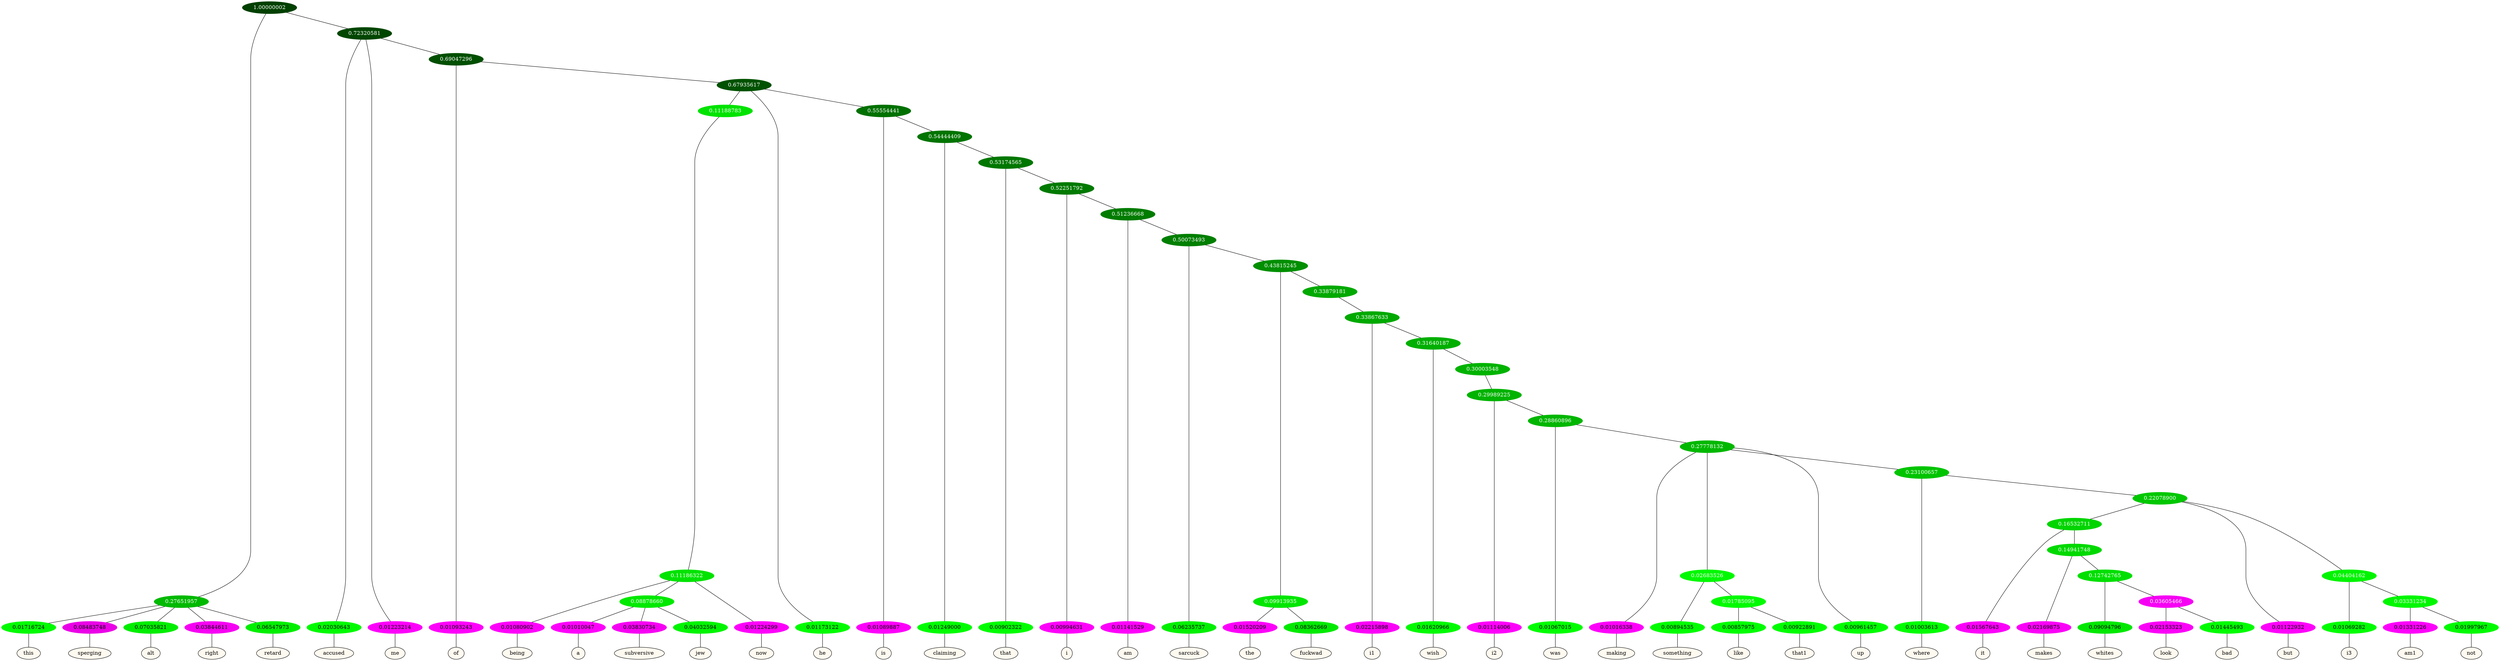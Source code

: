 graph {
	node [format=png height=0.15 nodesep=0.001 ordering=out overlap=prism overlap_scaling=0.01 ranksep=0.001 ratio=0.2 style=filled width=0.15]
	{
		rank=same
		a_w_3 [label=this color=black fillcolor=floralwhite style="filled,solid"]
		a_w_4 [label=sperging color=black fillcolor=floralwhite style="filled,solid"]
		a_w_5 [label=alt color=black fillcolor=floralwhite style="filled,solid"]
		a_w_6 [label=right color=black fillcolor=floralwhite style="filled,solid"]
		a_w_7 [label=retard color=black fillcolor=floralwhite style="filled,solid"]
		a_w_8 [label=accused color=black fillcolor=floralwhite style="filled,solid"]
		a_w_9 [label=me color=black fillcolor=floralwhite style="filled,solid"]
		a_w_11 [label=of color=black fillcolor=floralwhite style="filled,solid"]
		a_w_19 [label=being color=black fillcolor=floralwhite style="filled,solid"]
		a_w_24 [label=a color=black fillcolor=floralwhite style="filled,solid"]
		a_w_25 [label=subversive color=black fillcolor=floralwhite style="filled,solid"]
		a_w_26 [label=jew color=black fillcolor=floralwhite style="filled,solid"]
		a_w_21 [label=now color=black fillcolor=floralwhite style="filled,solid"]
		a_w_14 [label=he color=black fillcolor=floralwhite style="filled,solid"]
		a_w_17 [label=is color=black fillcolor=floralwhite style="filled,solid"]
		a_w_22 [label=claiming color=black fillcolor=floralwhite style="filled,solid"]
		a_w_27 [label=that color=black fillcolor=floralwhite style="filled,solid"]
		a_w_29 [label=i color=black fillcolor=floralwhite style="filled,solid"]
		a_w_31 [label=am color=black fillcolor=floralwhite style="filled,solid"]
		a_w_33 [label=sarcuck color=black fillcolor=floralwhite style="filled,solid"]
		a_w_37 [label=the color=black fillcolor=floralwhite style="filled,solid"]
		a_w_38 [label=fuckwad color=black fillcolor=floralwhite style="filled,solid"]
		a_w_40 [label=i1 color=black fillcolor=floralwhite style="filled,solid"]
		a_w_42 [label=wish color=black fillcolor=floralwhite style="filled,solid"]
		a_w_45 [label=i2 color=black fillcolor=floralwhite style="filled,solid"]
		a_w_47 [label=was color=black fillcolor=floralwhite style="filled,solid"]
		a_w_49 [label=making color=black fillcolor=floralwhite style="filled,solid"]
		a_w_53 [label=something color=black fillcolor=floralwhite style="filled,solid"]
		a_w_57 [label=like color=black fillcolor=floralwhite style="filled,solid"]
		a_w_58 [label=that1 color=black fillcolor=floralwhite style="filled,solid"]
		a_w_51 [label=up color=black fillcolor=floralwhite style="filled,solid"]
		a_w_55 [label=where color=black fillcolor=floralwhite style="filled,solid"]
		a_w_62 [label=it color=black fillcolor=floralwhite style="filled,solid"]
		a_w_66 [label=makes color=black fillcolor=floralwhite style="filled,solid"]
		a_w_70 [label=whites color=black fillcolor=floralwhite style="filled,solid"]
		a_w_72 [label=look color=black fillcolor=floralwhite style="filled,solid"]
		a_w_73 [label=bad color=black fillcolor=floralwhite style="filled,solid"]
		a_w_60 [label=but color=black fillcolor=floralwhite style="filled,solid"]
		a_w_64 [label=i3 color=black fillcolor=floralwhite style="filled,solid"]
		a_w_68 [label=am1 color=black fillcolor=floralwhite style="filled,solid"]
		a_w_69 [label=not color=black fillcolor=floralwhite style="filled,solid"]
	}
	a_n_3 -- a_w_3
	a_n_4 -- a_w_4
	a_n_5 -- a_w_5
	a_n_6 -- a_w_6
	a_n_7 -- a_w_7
	a_n_8 -- a_w_8
	a_n_9 -- a_w_9
	a_n_11 -- a_w_11
	a_n_19 -- a_w_19
	a_n_24 -- a_w_24
	a_n_25 -- a_w_25
	a_n_26 -- a_w_26
	a_n_21 -- a_w_21
	a_n_14 -- a_w_14
	a_n_17 -- a_w_17
	a_n_22 -- a_w_22
	a_n_27 -- a_w_27
	a_n_29 -- a_w_29
	a_n_31 -- a_w_31
	a_n_33 -- a_w_33
	a_n_37 -- a_w_37
	a_n_38 -- a_w_38
	a_n_40 -- a_w_40
	a_n_42 -- a_w_42
	a_n_45 -- a_w_45
	a_n_47 -- a_w_47
	a_n_49 -- a_w_49
	a_n_53 -- a_w_53
	a_n_57 -- a_w_57
	a_n_58 -- a_w_58
	a_n_51 -- a_w_51
	a_n_55 -- a_w_55
	a_n_62 -- a_w_62
	a_n_66 -- a_w_66
	a_n_70 -- a_w_70
	a_n_72 -- a_w_72
	a_n_73 -- a_w_73
	a_n_60 -- a_w_60
	a_n_64 -- a_w_64
	a_n_68 -- a_w_68
	a_n_69 -- a_w_69
	{
		rank=same
		a_n_3 [label=0.01716724 color="0.334 1.000 0.983" fontcolor=black]
		a_n_4 [label=0.08483748 color="0.835 1.000 0.915" fontcolor=black]
		a_n_5 [label=0.07035821 color="0.334 1.000 0.930" fontcolor=black]
		a_n_6 [label=0.03844611 color="0.835 1.000 0.962" fontcolor=black]
		a_n_7 [label=0.06547973 color="0.334 1.000 0.935" fontcolor=black]
		a_n_8 [label=0.02030643 color="0.334 1.000 0.980" fontcolor=black]
		a_n_9 [label=0.01223214 color="0.835 1.000 0.988" fontcolor=black]
		a_n_11 [label=0.01093243 color="0.835 1.000 0.989" fontcolor=black]
		a_n_19 [label=0.01080902 color="0.835 1.000 0.989" fontcolor=black]
		a_n_24 [label=0.01010047 color="0.835 1.000 0.990" fontcolor=black]
		a_n_25 [label=0.03830734 color="0.835 1.000 0.962" fontcolor=black]
		a_n_26 [label=0.04032594 color="0.334 1.000 0.960" fontcolor=black]
		a_n_21 [label=0.01224299 color="0.835 1.000 0.988" fontcolor=black]
		a_n_14 [label=0.01173122 color="0.334 1.000 0.988" fontcolor=black]
		a_n_17 [label=0.01089887 color="0.835 1.000 0.989" fontcolor=black]
		a_n_22 [label=0.01249000 color="0.334 1.000 0.988" fontcolor=black]
		a_n_27 [label=0.00902322 color="0.334 1.000 0.991" fontcolor=black]
		a_n_29 [label=0.00994631 color="0.835 1.000 0.990" fontcolor=black]
		a_n_31 [label=0.01141529 color="0.835 1.000 0.989" fontcolor=black]
		a_n_33 [label=0.06235737 color="0.334 1.000 0.938" fontcolor=black]
		a_n_37 [label=0.01520209 color="0.835 1.000 0.985" fontcolor=black]
		a_n_38 [label=0.08362669 color="0.334 1.000 0.916" fontcolor=black]
		a_n_40 [label=0.02215898 color="0.835 1.000 0.978" fontcolor=black]
		a_n_42 [label=0.01620966 color="0.334 1.000 0.984" fontcolor=black]
		a_n_45 [label=0.01114006 color="0.835 1.000 0.989" fontcolor=black]
		a_n_47 [label=0.01067015 color="0.334 1.000 0.989" fontcolor=black]
		a_n_49 [label=0.01016338 color="0.835 1.000 0.990" fontcolor=black]
		a_n_53 [label=0.00894535 color="0.334 1.000 0.991" fontcolor=black]
		a_n_57 [label=0.00857975 color="0.334 1.000 0.991" fontcolor=black]
		a_n_58 [label=0.00922891 color="0.334 1.000 0.991" fontcolor=black]
		a_n_51 [label=0.00961457 color="0.334 1.000 0.990" fontcolor=black]
		a_n_55 [label=0.01003613 color="0.334 1.000 0.990" fontcolor=black]
		a_n_62 [label=0.01567643 color="0.835 1.000 0.984" fontcolor=black]
		a_n_66 [label=0.02169875 color="0.835 1.000 0.978" fontcolor=black]
		a_n_70 [label=0.09094796 color="0.334 1.000 0.909" fontcolor=black]
		a_n_72 [label=0.02153323 color="0.835 1.000 0.978" fontcolor=black]
		a_n_73 [label=0.01445493 color="0.334 1.000 0.986" fontcolor=black]
		a_n_60 [label=0.01122932 color="0.835 1.000 0.989" fontcolor=black]
		a_n_64 [label=0.01069282 color="0.334 1.000 0.989" fontcolor=black]
		a_n_68 [label=0.01331226 color="0.835 1.000 0.987" fontcolor=black]
		a_n_69 [label=0.01997967 color="0.334 1.000 0.980" fontcolor=black]
	}
	a_n_0 [label=1.00000002 color="0.334 1.000 0.250" fontcolor=grey99]
	a_n_1 [label=0.27651957 color="0.334 1.000 0.723" fontcolor=grey99]
	a_n_0 -- a_n_1
	a_n_2 [label=0.72320581 color="0.334 1.000 0.277" fontcolor=grey99]
	a_n_0 -- a_n_2
	a_n_1 -- a_n_3
	a_n_1 -- a_n_4
	a_n_1 -- a_n_5
	a_n_1 -- a_n_6
	a_n_1 -- a_n_7
	a_n_2 -- a_n_8
	a_n_2 -- a_n_9
	a_n_10 [label=0.69047296 color="0.334 1.000 0.310" fontcolor=grey99]
	a_n_2 -- a_n_10
	a_n_10 -- a_n_11
	a_n_12 [label=0.67935617 color="0.334 1.000 0.321" fontcolor=grey99]
	a_n_10 -- a_n_12
	a_n_13 [label=0.11188783 color="0.334 1.000 0.888" fontcolor=grey99]
	a_n_12 -- a_n_13
	a_n_12 -- a_n_14
	a_n_15 [label=0.55554441 color="0.334 1.000 0.444" fontcolor=grey99]
	a_n_12 -- a_n_15
	a_n_16 [label=0.11186322 color="0.334 1.000 0.888" fontcolor=grey99]
	a_n_13 -- a_n_16
	a_n_15 -- a_n_17
	a_n_18 [label=0.54444409 color="0.334 1.000 0.456" fontcolor=grey99]
	a_n_15 -- a_n_18
	a_n_16 -- a_n_19
	a_n_20 [label=0.08878660 color="0.334 1.000 0.911" fontcolor=grey99]
	a_n_16 -- a_n_20
	a_n_16 -- a_n_21
	a_n_18 -- a_n_22
	a_n_23 [label=0.53174565 color="0.334 1.000 0.468" fontcolor=grey99]
	a_n_18 -- a_n_23
	a_n_20 -- a_n_24
	a_n_20 -- a_n_25
	a_n_20 -- a_n_26
	a_n_23 -- a_n_27
	a_n_28 [label=0.52251792 color="0.334 1.000 0.477" fontcolor=grey99]
	a_n_23 -- a_n_28
	a_n_28 -- a_n_29
	a_n_30 [label=0.51236668 color="0.334 1.000 0.488" fontcolor=grey99]
	a_n_28 -- a_n_30
	a_n_30 -- a_n_31
	a_n_32 [label=0.50073493 color="0.334 1.000 0.499" fontcolor=grey99]
	a_n_30 -- a_n_32
	a_n_32 -- a_n_33
	a_n_34 [label=0.43815245 color="0.334 1.000 0.562" fontcolor=grey99]
	a_n_32 -- a_n_34
	a_n_35 [label=0.09913935 color="0.334 1.000 0.901" fontcolor=grey99]
	a_n_34 -- a_n_35
	a_n_36 [label=0.33879181 color="0.334 1.000 0.661" fontcolor=grey99]
	a_n_34 -- a_n_36
	a_n_35 -- a_n_37
	a_n_35 -- a_n_38
	a_n_39 [label=0.33867633 color="0.334 1.000 0.661" fontcolor=grey99]
	a_n_36 -- a_n_39
	a_n_39 -- a_n_40
	a_n_41 [label=0.31640187 color="0.334 1.000 0.684" fontcolor=grey99]
	a_n_39 -- a_n_41
	a_n_41 -- a_n_42
	a_n_43 [label=0.30003548 color="0.334 1.000 0.700" fontcolor=grey99]
	a_n_41 -- a_n_43
	a_n_44 [label=0.29989225 color="0.334 1.000 0.700" fontcolor=grey99]
	a_n_43 -- a_n_44
	a_n_44 -- a_n_45
	a_n_46 [label=0.28860896 color="0.334 1.000 0.711" fontcolor=grey99]
	a_n_44 -- a_n_46
	a_n_46 -- a_n_47
	a_n_48 [label=0.27778132 color="0.334 1.000 0.722" fontcolor=grey99]
	a_n_46 -- a_n_48
	a_n_48 -- a_n_49
	a_n_50 [label=0.02683526 color="0.334 1.000 0.973" fontcolor=grey99]
	a_n_48 -- a_n_50
	a_n_48 -- a_n_51
	a_n_52 [label=0.23100657 color="0.334 1.000 0.769" fontcolor=grey99]
	a_n_48 -- a_n_52
	a_n_50 -- a_n_53
	a_n_54 [label=0.01785095 color="0.334 1.000 0.982" fontcolor=grey99]
	a_n_50 -- a_n_54
	a_n_52 -- a_n_55
	a_n_56 [label=0.22078900 color="0.334 1.000 0.779" fontcolor=grey99]
	a_n_52 -- a_n_56
	a_n_54 -- a_n_57
	a_n_54 -- a_n_58
	a_n_59 [label=0.16532711 color="0.334 1.000 0.835" fontcolor=grey99]
	a_n_56 -- a_n_59
	a_n_56 -- a_n_60
	a_n_61 [label=0.04404162 color="0.334 1.000 0.956" fontcolor=grey99]
	a_n_56 -- a_n_61
	a_n_59 -- a_n_62
	a_n_63 [label=0.14941748 color="0.334 1.000 0.851" fontcolor=grey99]
	a_n_59 -- a_n_63
	a_n_61 -- a_n_64
	a_n_65 [label=0.03331234 color="0.334 1.000 0.967" fontcolor=grey99]
	a_n_61 -- a_n_65
	a_n_63 -- a_n_66
	a_n_67 [label=0.12742765 color="0.334 1.000 0.873" fontcolor=grey99]
	a_n_63 -- a_n_67
	a_n_65 -- a_n_68
	a_n_65 -- a_n_69
	a_n_67 -- a_n_70
	a_n_71 [label=0.03605466 color="0.835 1.000 0.964" fontcolor=grey99]
	a_n_67 -- a_n_71
	a_n_71 -- a_n_72
	a_n_71 -- a_n_73
}
